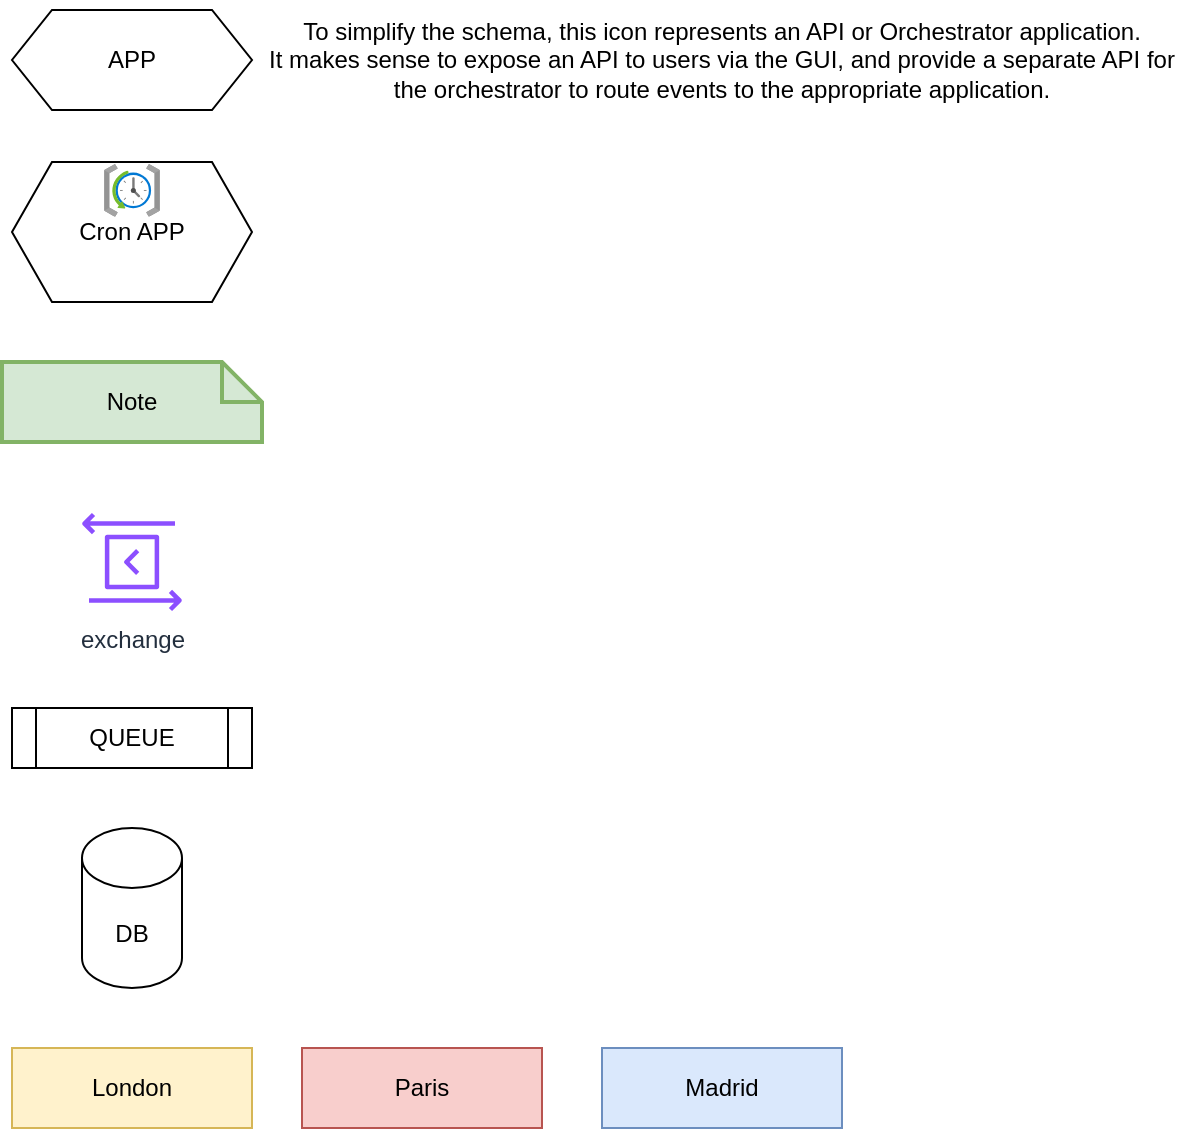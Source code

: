 <mxfile version="24.7.8" pages="3">
  <diagram id="HZK7eTZeIi1tSLPuRzWB" name="Legend">
    <mxGraphModel dx="1050" dy="717" grid="1" gridSize="10" guides="1" tooltips="1" connect="1" arrows="1" fold="1" page="1" pageScale="1" pageWidth="827" pageHeight="1169" math="0" shadow="0">
      <root>
        <mxCell id="0" />
        <mxCell id="1" parent="0" />
        <mxCell id="vLjGlnAZNIIEjUS9HnJL-1" value="QUEUE" style="shape=process;whiteSpace=wrap;html=1;backgroundOutline=1;" parent="1" vertex="1">
          <mxGeometry x="62" y="420" width="120" height="30" as="geometry" />
        </mxCell>
        <mxCell id="vLjGlnAZNIIEjUS9HnJL-2" value="APP" style="shape=hexagon;perimeter=hexagonPerimeter2;whiteSpace=wrap;html=1;fixedSize=1;" parent="1" vertex="1">
          <mxGeometry x="62" y="71" width="120" height="50" as="geometry" />
        </mxCell>
        <mxCell id="vLjGlnAZNIIEjUS9HnJL-3" value="Note" style="html=1;align=center;verticalAlign=middle;whiteSpace=wrap;rounded=0;fillColor=#d5e8d4;strokeColor=#82b366;shape=note;strokeWidth=2;fontSize=12;size=20;" parent="1" vertex="1">
          <mxGeometry x="57" y="247" width="130" height="40" as="geometry" />
        </mxCell>
        <mxCell id="vLjGlnAZNIIEjUS9HnJL-4" value="exchange" style="sketch=0;outlineConnect=0;fontColor=#232F3E;gradientColor=none;fillColor=#8C4FFF;strokeColor=none;dashed=0;verticalLabelPosition=bottom;verticalAlign=top;align=center;html=1;fontSize=12;fontStyle=0;aspect=fixed;pointerEvents=1;shape=mxgraph.aws4.data_exchange_for_apis;" parent="1" vertex="1">
          <mxGeometry x="97" y="322" width="50" height="50" as="geometry" />
        </mxCell>
        <mxCell id="vLjGlnAZNIIEjUS9HnJL-5" value="DB" style="shape=cylinder3;whiteSpace=wrap;html=1;boundedLbl=1;backgroundOutline=1;size=15;" parent="1" vertex="1">
          <mxGeometry x="97" y="480" width="50" height="80" as="geometry" />
        </mxCell>
        <mxCell id="dtctHN9p7vo2u257bl1S-2" value="To simplify the schema, this icon represents an API or Orchestrator application.&lt;div&gt;It makes sense to expose an API to users via the GUI, and provide a separate API for the orchestrator to route events to the appropriate application.&lt;br&gt;&lt;/div&gt;" style="text;html=1;align=center;verticalAlign=middle;whiteSpace=wrap;rounded=0;" parent="1" vertex="1">
          <mxGeometry x="187" y="66" width="460" height="60" as="geometry" />
        </mxCell>
        <mxCell id="qH0m_pYVNjt5OVeKKIps-2" value="Cron APP" style="shape=hexagon;perimeter=hexagonPerimeter2;whiteSpace=wrap;html=1;fixedSize=1;" parent="1" vertex="1">
          <mxGeometry x="62" y="147" width="120" height="70" as="geometry" />
        </mxCell>
        <mxCell id="qH0m_pYVNjt5OVeKKIps-1" value="" style="image;aspect=fixed;html=1;points=[];align=center;fontSize=12;image=img/lib/azure2/management_governance/Scheduler_Job_Collections.svg;" parent="1" vertex="1">
          <mxGeometry x="108" y="148" width="28" height="26.36" as="geometry" />
        </mxCell>
        <mxCell id="YVYgNgOt14M43Lym9nar-4" value="London" style="rounded=0;whiteSpace=wrap;html=1;fillColor=#fff2cc;strokeColor=#d6b656;" parent="1" vertex="1">
          <mxGeometry x="62" y="590" width="120" height="40" as="geometry" />
        </mxCell>
        <mxCell id="YVYgNgOt14M43Lym9nar-5" value="Paris" style="rounded=0;whiteSpace=wrap;html=1;fillColor=#f8cecc;strokeColor=#b85450;" parent="1" vertex="1">
          <mxGeometry x="207" y="590" width="120" height="40" as="geometry" />
        </mxCell>
        <mxCell id="YVYgNgOt14M43Lym9nar-6" value="Madrid" style="rounded=0;whiteSpace=wrap;html=1;fillColor=#dae8fc;strokeColor=#6c8ebf;" parent="1" vertex="1">
          <mxGeometry x="357" y="590" width="120" height="40" as="geometry" />
        </mxCell>
      </root>
    </mxGraphModel>
  </diagram>
  <diagram name="Deploy-prod" id="hUB-dE5mqRNxJa9ILZ53">
    <mxGraphModel dx="1050" dy="717" grid="1" gridSize="10" guides="1" tooltips="1" connect="1" arrows="1" fold="1" page="1" pageScale="1" pageWidth="827" pageHeight="1169" math="0" shadow="0">
      <root>
        <mxCell id="TZWcuv4psHmgyXnztSKY-0" />
        <mxCell id="TZWcuv4psHmgyXnztSKY-1" parent="TZWcuv4psHmgyXnztSKY-0" />
        <mxCell id="TZWcuv4psHmgyXnztSKY-2" value="Zone Paris" style="rounded=1;whiteSpace=wrap;html=1;horizontal=1;verticalAlign=top;fillColor=#f8cecc;strokeColor=#b85450;" parent="TZWcuv4psHmgyXnztSKY-1" vertex="1">
          <mxGeometry x="416" y="268" width="360" height="260" as="geometry" />
        </mxCell>
        <mxCell id="TZWcuv4psHmgyXnztSKY-11" value="" style="outlineConnect=0;dashed=0;verticalLabelPosition=bottom;verticalAlign=top;align=center;html=1;shape=mxgraph.aws3.queue;fillColor=#D9A741;gradientColor=none;rotation=-180;" parent="TZWcuv4psHmgyXnztSKY-1" vertex="1">
          <mxGeometry x="464.25" y="299" width="73.5" height="48" as="geometry" />
        </mxCell>
        <mxCell id="TZWcuv4psHmgyXnztSKY-3" value="&lt;b&gt;Zone de référence&lt;/b&gt;" style="text;html=1;align=center;verticalAlign=middle;whiteSpace=wrap;rounded=0;" parent="TZWcuv4psHmgyXnztSKY-1" vertex="1">
          <mxGeometry x="532.75" y="238" width="120" height="30" as="geometry" />
        </mxCell>
        <mxCell id="TZWcuv4psHmgyXnztSKY-4" style="rounded=0;orthogonalLoop=1;jettySize=auto;html=1;entryX=0.5;entryY=0;entryDx=0;entryDy=0;startArrow=classic;startFill=1;edgeStyle=orthogonalEdgeStyle;" parent="TZWcuv4psHmgyXnztSKY-1" source="TZWcuv4psHmgyXnztSKY-5" target="TZWcuv4psHmgyXnztSKY-6" edge="1">
          <mxGeometry relative="1" as="geometry" />
        </mxCell>
        <mxCell id="TZWcuv4psHmgyXnztSKY-5" value="BD Paris" style="shape=cylinder3;whiteSpace=wrap;html=1;boundedLbl=1;backgroundOutline=1;size=15;" parent="TZWcuv4psHmgyXnztSKY-1" vertex="1">
          <mxGeometry x="652.75" y="318" width="60" height="80" as="geometry" />
        </mxCell>
        <mxCell id="TZWcuv4psHmgyXnztSKY-6" value="APP" style="shape=hexagon;perimeter=hexagonPerimeter2;whiteSpace=wrap;html=1;fixedSize=1;" parent="TZWcuv4psHmgyXnztSKY-1" vertex="1">
          <mxGeometry x="632.75" y="444" width="60" height="40" as="geometry" />
        </mxCell>
        <mxCell id="TZWcuv4psHmgyXnztSKY-7" value="APP" style="shape=hexagon;perimeter=hexagonPerimeter2;whiteSpace=wrap;html=1;fixedSize=1;" parent="TZWcuv4psHmgyXnztSKY-1" vertex="1">
          <mxGeometry x="642.75" y="454" width="60" height="40" as="geometry" />
        </mxCell>
        <mxCell id="TZWcuv4psHmgyXnztSKY-8" value="APP" style="shape=hexagon;perimeter=hexagonPerimeter2;whiteSpace=wrap;html=1;fixedSize=1;" parent="TZWcuv4psHmgyXnztSKY-1" vertex="1">
          <mxGeometry x="652.75" y="464" width="60" height="40" as="geometry" />
        </mxCell>
        <mxCell id="TZWcuv4psHmgyXnztSKY-9" value="APP" style="shape=hexagon;perimeter=hexagonPerimeter2;whiteSpace=wrap;html=1;fixedSize=1;" parent="TZWcuv4psHmgyXnztSKY-1" vertex="1">
          <mxGeometry x="662.75" y="474" width="60" height="40" as="geometry" />
        </mxCell>
        <mxCell id="TZWcuv4psHmgyXnztSKY-10" style="edgeStyle=orthogonalEdgeStyle;rounded=0;orthogonalLoop=1;jettySize=auto;html=1;entryX=0;entryY=0.5;entryDx=0;entryDy=0;startArrow=classic;startFill=1;exitX=0.995;exitY=0.63;exitDx=0;exitDy=0;exitPerimeter=0;" parent="TZWcuv4psHmgyXnztSKY-1" source="hNAmr0Kf4RNFOHAOUfUZ-0" target="TZWcuv4psHmgyXnztSKY-6" edge="1">
          <mxGeometry relative="1" as="geometry" />
        </mxCell>
        <mxCell id="TZWcuv4psHmgyXnztSKY-12" value="RabbitMQ" style="text;html=1;align=center;verticalAlign=middle;whiteSpace=wrap;rounded=0;" parent="TZWcuv4psHmgyXnztSKY-1" vertex="1">
          <mxGeometry x="471" y="275" width="60" height="30" as="geometry" />
        </mxCell>
        <mxCell id="TZWcuv4psHmgyXnztSKY-13" value="Zone London" style="rounded=1;whiteSpace=wrap;html=1;horizontal=1;verticalAlign=top;fillColor=#fff2cc;strokeColor=#d6b656;" parent="TZWcuv4psHmgyXnztSKY-1" vertex="1">
          <mxGeometry x="50" y="178" width="193.5" height="150" as="geometry" />
        </mxCell>
        <mxCell id="TZWcuv4psHmgyXnztSKY-14" style="edgeStyle=orthogonalEdgeStyle;rounded=0;orthogonalLoop=1;jettySize=auto;html=1;entryX=0;entryY=0.5;entryDx=0;entryDy=0;startArrow=classic;startFill=1;" parent="TZWcuv4psHmgyXnztSKY-1" source="TZWcuv4psHmgyXnztSKY-15" target="TZWcuv4psHmgyXnztSKY-17" edge="1">
          <mxGeometry relative="1" as="geometry" />
        </mxCell>
        <mxCell id="TZWcuv4psHmgyXnztSKY-15" value="BD London" style="shape=cylinder3;whiteSpace=wrap;html=1;boundedLbl=1;backgroundOutline=1;size=15;" parent="TZWcuv4psHmgyXnztSKY-1" vertex="1">
          <mxGeometry x="60" y="213" width="60" height="80" as="geometry" />
        </mxCell>
        <mxCell id="TZWcuv4psHmgyXnztSKY-16" value="APP" style="shape=hexagon;perimeter=hexagonPerimeter2;whiteSpace=wrap;html=1;fixedSize=1;" parent="TZWcuv4psHmgyXnztSKY-1" vertex="1">
          <mxGeometry x="143.5" y="223" width="60" height="40" as="geometry" />
        </mxCell>
        <mxCell id="TZWcuv4psHmgyXnztSKY-17" value="APP" style="shape=hexagon;perimeter=hexagonPerimeter2;whiteSpace=wrap;html=1;fixedSize=1;" parent="TZWcuv4psHmgyXnztSKY-1" vertex="1">
          <mxGeometry x="153.5" y="233" width="60" height="40" as="geometry" />
        </mxCell>
        <mxCell id="B4O5yaudDBI4Pps6W-sZ-0" style="edgeStyle=orthogonalEdgeStyle;rounded=0;orthogonalLoop=1;jettySize=auto;html=1;entryX=0.2;entryY=0.521;entryDx=0;entryDy=0;entryPerimeter=0;startArrow=classic;startFill=1;" parent="TZWcuv4psHmgyXnztSKY-1" source="TZWcuv4psHmgyXnztSKY-19" target="hNAmr0Kf4RNFOHAOUfUZ-0" edge="1">
          <mxGeometry relative="1" as="geometry">
            <Array as="points">
              <mxPoint x="350" y="263" />
              <mxPoint x="350" y="409" />
            </Array>
          </mxGeometry>
        </mxCell>
        <mxCell id="TZWcuv4psHmgyXnztSKY-19" value="APP" style="shape=hexagon;perimeter=hexagonPerimeter2;whiteSpace=wrap;html=1;fixedSize=1;" parent="TZWcuv4psHmgyXnztSKY-1" vertex="1">
          <mxGeometry x="163.5" y="243" width="60" height="40" as="geometry" />
        </mxCell>
        <mxCell id="TZWcuv4psHmgyXnztSKY-20" value="Zone Madrid" style="rounded=1;whiteSpace=wrap;html=1;horizontal=1;verticalAlign=top;fillColor=#dae8fc;strokeColor=#6c8ebf;" parent="TZWcuv4psHmgyXnztSKY-1" vertex="1">
          <mxGeometry x="50" y="536" width="193.5" height="150" as="geometry" />
        </mxCell>
        <mxCell id="TZWcuv4psHmgyXnztSKY-21" style="edgeStyle=orthogonalEdgeStyle;rounded=0;orthogonalLoop=1;jettySize=auto;html=1;entryX=0;entryY=0.5;entryDx=0;entryDy=0;startArrow=classic;startFill=1;" parent="TZWcuv4psHmgyXnztSKY-1" source="TZWcuv4psHmgyXnztSKY-22" target="TZWcuv4psHmgyXnztSKY-23" edge="1">
          <mxGeometry relative="1" as="geometry" />
        </mxCell>
        <mxCell id="TZWcuv4psHmgyXnztSKY-22" value="BD Madrid" style="shape=cylinder3;whiteSpace=wrap;html=1;boundedLbl=1;backgroundOutline=1;size=15;" parent="TZWcuv4psHmgyXnztSKY-1" vertex="1">
          <mxGeometry x="60" y="570" width="60" height="80" as="geometry" />
        </mxCell>
        <mxCell id="TZWcuv4psHmgyXnztSKY-23" value="APP" style="shape=hexagon;perimeter=hexagonPerimeter2;whiteSpace=wrap;html=1;fixedSize=1;" parent="TZWcuv4psHmgyXnztSKY-1" vertex="1">
          <mxGeometry x="163.5" y="590" width="60" height="40" as="geometry" />
        </mxCell>
        <mxCell id="TZWcuv4psHmgyXnztSKY-24" value="APP" style="shape=hexagon;perimeter=hexagonPerimeter2;whiteSpace=wrap;html=1;fixedSize=1;" parent="TZWcuv4psHmgyXnztSKY-1" vertex="1">
          <mxGeometry x="173.5" y="600" width="60" height="40" as="geometry" />
        </mxCell>
        <mxCell id="hNAmr0Kf4RNFOHAOUfUZ-0" value="HAProxy" style="aspect=fixed;sketch=0;html=1;dashed=0;whitespace=wrap;verticalLabelPosition=bottom;verticalAlign=top;fillColor=#2875E2;strokeColor=#ffffff;points=[[0.005,0.63,0],[0.1,0.2,0],[0.9,0.2,0],[0.5,0,0],[0.995,0.63,0],[0.72,0.99,0],[0.5,1,0],[0.28,0.99,0]];shape=mxgraph.kubernetes.icon2;prIcon=k_proxy" parent="TZWcuv4psHmgyXnztSKY-1" vertex="1">
          <mxGeometry x="471" y="385" width="50" height="48" as="geometry" />
        </mxCell>
        <mxCell id="B4O5yaudDBI4Pps6W-sZ-1" style="edgeStyle=orthogonalEdgeStyle;rounded=0;orthogonalLoop=1;jettySize=auto;html=1;startArrow=classic;startFill=1;" parent="TZWcuv4psHmgyXnztSKY-1" source="TZWcuv4psHmgyXnztSKY-24" edge="1">
          <mxGeometry relative="1" as="geometry">
            <mxPoint x="470" y="410" as="targetPoint" />
            <Array as="points">
              <mxPoint x="350" y="620" />
              <mxPoint x="350" y="409" />
            </Array>
          </mxGeometry>
        </mxCell>
        <mxCell id="am-SvKnvtPRbDRnoBk78-2" value="" style="outlineConnect=0;dashed=0;verticalLabelPosition=bottom;verticalAlign=top;align=center;html=1;shape=mxgraph.aws3.queue;fillColor=#D9A741;gradientColor=none;rotation=-180;" parent="TZWcuv4psHmgyXnztSKY-1" vertex="1">
          <mxGeometry x="452.5" y="305" width="73.5" height="48" as="geometry" />
        </mxCell>
        <mxCell id="hNAmr0Kf4RNFOHAOUfUZ-3" style="rounded=0;orthogonalLoop=1;jettySize=auto;html=1;entryX=0.5;entryY=0;entryDx=0;entryDy=0;entryPerimeter=0;startArrow=classic;startFill=1;exitX=0.36;exitY=0.021;exitDx=0;exitDy=0;exitPerimeter=0;" parent="TZWcuv4psHmgyXnztSKY-1" source="hNAmr0Kf4RNFOHAOUfUZ-0" target="am-SvKnvtPRbDRnoBk78-2" edge="1">
          <mxGeometry relative="1" as="geometry" />
        </mxCell>
      </root>
    </mxGraphModel>
  </diagram>
  <diagram name="Simple-Archi" id="cVLDJWsS9BpiMJ-dK9IB">
    <mxGraphModel dx="1877" dy="717" grid="1" gridSize="10" guides="1" tooltips="1" connect="1" arrows="1" fold="1" page="1" pageScale="1" pageWidth="827" pageHeight="1169" math="0" shadow="0">
      <root>
        <mxCell id="l1kWAcNN0s6xreSlzchk-0" />
        <mxCell id="l1kWAcNN0s6xreSlzchk-1" parent="l1kWAcNN0s6xreSlzchk-0" />
        <mxCell id="WmQS0Yvawm5cQqqx5JsL-2" value="" style="rounded=1;whiteSpace=wrap;html=1;fillColor=#f5f5f5;strokeColor=#666666;dashed=1;dashPattern=1 2;fontColor=#333333;" parent="l1kWAcNN0s6xreSlzchk-1" vertex="1">
          <mxGeometry x="-150" y="600" width="710" height="250" as="geometry" />
        </mxCell>
        <mxCell id="l1kWAcNN0s6xreSlzchk-2" style="edgeStyle=orthogonalEdgeStyle;rounded=0;orthogonalLoop=1;jettySize=auto;html=1;exitX=0.5;exitY=1;exitDx=0;exitDy=0;" parent="l1kWAcNN0s6xreSlzchk-1" source="l1kWAcNN0s6xreSlzchk-37" target="l1kWAcNN0s6xreSlzchk-13" edge="1">
          <mxGeometry relative="1" as="geometry" />
        </mxCell>
        <mxCell id="l1kWAcNN0s6xreSlzchk-3" style="edgeStyle=orthogonalEdgeStyle;rounded=0;orthogonalLoop=1;jettySize=auto;html=1;entryX=0;entryY=0.5;entryDx=0;entryDy=0;endArrow=none;endFill=0;startArrow=classic;startFill=1;exitX=0.5;exitY=1;exitDx=0;exitDy=0;" parent="l1kWAcNN0s6xreSlzchk-1" source="WmQS0Yvawm5cQqqx5JsL-8" target="l1kWAcNN0s6xreSlzchk-17" edge="1">
          <mxGeometry relative="1" as="geometry">
            <Array as="points">
              <mxPoint x="-80" y="540" />
              <mxPoint x="-110" y="540" />
              <mxPoint x="-110" y="820" />
            </Array>
            <mxPoint x="-130" y="480" as="sourcePoint" />
          </mxGeometry>
        </mxCell>
        <mxCell id="l1kWAcNN0s6xreSlzchk-4" value="5. consumes" style="edgeLabel;html=1;align=center;verticalAlign=middle;resizable=0;points=[];" parent="l1kWAcNN0s6xreSlzchk-3" vertex="1" connectable="0">
          <mxGeometry x="0.039" y="-3" relative="1" as="geometry">
            <mxPoint x="43" y="-133" as="offset" />
          </mxGeometry>
        </mxCell>
        <mxCell id="l1kWAcNN0s6xreSlzchk-5" value="London API" style="shape=hexagon;perimeter=hexagonPerimeter2;whiteSpace=wrap;html=1;fixedSize=1;fillColor=#fff2cc;strokeColor=#d6b656;" parent="l1kWAcNN0s6xreSlzchk-1" vertex="1">
          <mxGeometry x="-260" y="275" width="120" height="60" as="geometry" />
        </mxCell>
        <mxCell id="l1kWAcNN0s6xreSlzchk-6" style="edgeStyle=orthogonalEdgeStyle;rounded=0;orthogonalLoop=1;jettySize=auto;html=1;entryX=0.5;entryY=0;entryDx=0;entryDy=0;" parent="l1kWAcNN0s6xreSlzchk-1" source="l1kWAcNN0s6xreSlzchk-13" target="l1kWAcNN0s6xreSlzchk-17" edge="1">
          <mxGeometry relative="1" as="geometry" />
        </mxCell>
        <mxCell id="l1kWAcNN0s6xreSlzchk-7" value="bound" style="edgeLabel;html=1;align=center;verticalAlign=middle;resizable=0;points=[];" parent="l1kWAcNN0s6xreSlzchk-6" vertex="1" connectable="0">
          <mxGeometry x="-0.148" relative="1" as="geometry">
            <mxPoint x="12" as="offset" />
          </mxGeometry>
        </mxCell>
        <mxCell id="l1kWAcNN0s6xreSlzchk-8" style="edgeStyle=orthogonalEdgeStyle;rounded=0;orthogonalLoop=1;jettySize=auto;html=1;entryX=0.5;entryY=0;entryDx=0;entryDy=0;" parent="l1kWAcNN0s6xreSlzchk-1" source="l1kWAcNN0s6xreSlzchk-13" target="l1kWAcNN0s6xreSlzchk-20" edge="1">
          <mxGeometry relative="1" as="geometry" />
        </mxCell>
        <mxCell id="l1kWAcNN0s6xreSlzchk-9" style="edgeStyle=orthogonalEdgeStyle;rounded=0;orthogonalLoop=1;jettySize=auto;html=1;entryX=0.5;entryY=0;entryDx=0;entryDy=0;" parent="l1kWAcNN0s6xreSlzchk-1" source="l1kWAcNN0s6xreSlzchk-13" target="l1kWAcNN0s6xreSlzchk-23" edge="1">
          <mxGeometry relative="1" as="geometry" />
        </mxCell>
        <mxCell id="l1kWAcNN0s6xreSlzchk-10" value="bound" style="edgeLabel;html=1;align=center;verticalAlign=middle;resizable=0;points=[];" parent="l1kWAcNN0s6xreSlzchk-9" vertex="1" connectable="0">
          <mxGeometry x="0.006" relative="1" as="geometry">
            <mxPoint y="-1" as="offset" />
          </mxGeometry>
        </mxCell>
        <mxCell id="l1kWAcNN0s6xreSlzchk-11" style="edgeStyle=orthogonalEdgeStyle;rounded=0;orthogonalLoop=1;jettySize=auto;html=1;entryX=0.5;entryY=0;entryDx=0;entryDy=0;" parent="l1kWAcNN0s6xreSlzchk-1" source="l1kWAcNN0s6xreSlzchk-13" target="l1kWAcNN0s6xreSlzchk-24" edge="1">
          <mxGeometry relative="1" as="geometry" />
        </mxCell>
        <mxCell id="l1kWAcNN0s6xreSlzchk-12" value="bound" style="edgeLabel;html=1;align=center;verticalAlign=middle;resizable=0;points=[];" parent="l1kWAcNN0s6xreSlzchk-11" vertex="1" connectable="0">
          <mxGeometry x="-0.661" y="-2" relative="1" as="geometry">
            <mxPoint x="-23" y="-2" as="offset" />
          </mxGeometry>
        </mxCell>
        <mxCell id="l1kWAcNN0s6xreSlzchk-13" value="fanout exchange" style="sketch=0;outlineConnect=0;fontColor=#232F3E;gradientColor=none;fillColor=#8C4FFF;strokeColor=none;dashed=0;verticalLabelPosition=bottom;verticalAlign=top;align=center;html=1;fontSize=12;fontStyle=0;aspect=fixed;pointerEvents=1;shape=mxgraph.aws4.data_exchange_for_apis;" parent="l1kWAcNN0s6xreSlzchk-1" vertex="1">
          <mxGeometry x="140" y="620" width="80" height="80" as="geometry" />
        </mxCell>
        <mxCell id="l1kWAcNN0s6xreSlzchk-14" value="4. produces" style="text;html=1;align=center;verticalAlign=middle;whiteSpace=wrap;rounded=0;" parent="l1kWAcNN0s6xreSlzchk-1" vertex="1">
          <mxGeometry x="180" y="500" width="80" height="30" as="geometry" />
        </mxCell>
        <mxCell id="l1kWAcNN0s6xreSlzchk-15" value="&lt;div style=&quot;font-size: 12px;&quot;&gt;&lt;font style=&quot;font-size: 12px;&quot; face=&quot;DejaVu Sans Mono, Courier New, monospace&quot;&gt;&lt;span style=&quot;font-size: 12px;&quot;&gt;&lt;b style=&quot;font-size: 12px;&quot;&gt;{&lt;/b&gt;&lt;/span&gt;&lt;/font&gt;&lt;/div&gt;&lt;div style=&quot;font-size: 12px;&quot;&gt;&lt;font style=&quot;font-size: 12px;&quot; face=&quot;DejaVu Sans Mono, Courier New, monospace&quot;&gt;&lt;span style=&quot;font-size: 12px;&quot;&gt;&lt;b style=&quot;font-size: 12px;&quot;&gt;&amp;nbsp; &quot;id&quot;:&quot;LONDON_12587&quot;,&lt;/b&gt;&lt;/span&gt;&lt;/font&gt;&lt;/div&gt;&lt;div style=&quot;font-size: 12px;&quot;&gt;&lt;font style=&quot;font-size: 12px;&quot; face=&quot;DejaVu Sans Mono, Courier New, monospace&quot;&gt;&lt;span style=&quot;font-size: 12px;&quot;&gt;&lt;b style=&quot;font-size: 12px;&quot;&gt;&amp;nbsp; &quot;origin&quot;:&quot;SITE_LONDON&quot;,&lt;/b&gt;&lt;/span&gt;&lt;/font&gt;&lt;/div&gt;&lt;div style=&quot;font-size: 12px;&quot;&gt;&lt;font style=&quot;font-size: 12px;&quot; face=&quot;DejaVu Sans Mono, Courier New, monospace&quot;&gt;&lt;span style=&quot;font-size: 12px;&quot;&gt;&lt;b style=&quot;font-size: 12px;&quot;&gt;&amp;nbsp; &quot;type&quot;:&quot;User_Added&quot;,&lt;/b&gt;&lt;/span&gt;&lt;/font&gt;&lt;/div&gt;&lt;div style=&quot;font-size: 12px;&quot;&gt;&lt;font style=&quot;font-size: 12px;&quot; face=&quot;DejaVu Sans Mono, Courier New, monospace&quot;&gt;&lt;span style=&quot;font-size: 12px;&quot;&gt;&lt;b style=&quot;font-size: 12px;&quot;&gt;&amp;nbsp; &quot;time&quot;:&quot;24/01/2025 12:55:56&quot;,&lt;/b&gt;&lt;/span&gt;&lt;/font&gt;&lt;/div&gt;&lt;div style=&quot;font-size: 12px;&quot;&gt;&lt;font style=&quot;font-size: 12px;&quot; face=&quot;DejaVu Sans Mono, Courier New, monospace&quot;&gt;&lt;span style=&quot;font-size: 12px;&quot;&gt;&lt;b style=&quot;font-size: 12px;&quot;&gt;&amp;nbsp; &quot;data&quot;:{&lt;/b&gt;&lt;/span&gt;&lt;/font&gt;&lt;/div&gt;&lt;div style=&quot;font-size: 12px;&quot;&gt;&lt;font style=&quot;font-size: 12px;&quot; face=&quot;DejaVu Sans Mono, Courier New, monospace&quot;&gt;&lt;span style=&quot;font-size: 12px;&quot;&gt;&lt;b style=&quot;font-size: 12px;&quot;&gt;&amp;nbsp; &amp;nbsp; &lt;font color=&quot;#0066cc&quot;&gt;&quot;fname&quot;:&quot;Elie&quot;,&lt;/font&gt;&lt;/b&gt;&lt;/span&gt;&lt;/font&gt;&lt;/div&gt;&lt;div style=&quot;font-size: 12px;&quot;&gt;&lt;font color=&quot;#0066cc&quot; style=&quot;font-size: 12px;&quot; face=&quot;DejaVu Sans Mono, Courier New, monospace&quot;&gt;&lt;span style=&quot;font-size: 12px;&quot;&gt;&lt;b style=&quot;font-size: 12px;&quot;&gt;&amp;nbsp; &amp;nbsp; &quot;lname&quot;:&quot;NEHME&quot;&lt;/b&gt;&lt;/span&gt;&lt;/font&gt;&lt;/div&gt;&lt;div style=&quot;font-size: 12px;&quot;&gt;&lt;font style=&quot;font-size: 12px;&quot; face=&quot;DejaVu Sans Mono, Courier New, monospace&quot;&gt;&lt;span style=&quot;font-size: 12px;&quot;&gt;&lt;b style=&quot;font-size: 12px;&quot;&gt;&amp;nbsp; }&lt;/b&gt;&lt;/span&gt;&lt;/font&gt;&lt;/div&gt;&lt;div style=&quot;font-size: 12px;&quot;&gt;&lt;font style=&quot;font-size: 12px;&quot; face=&quot;DejaVu Sans Mono, Courier New, monospace&quot;&gt;&lt;span style=&quot;font-size: 12px;&quot;&gt;&lt;b style=&quot;font-size: 12px;&quot;&gt;}&lt;/b&gt;&lt;/span&gt;&lt;/font&gt;&lt;/div&gt;" style="html=1;align=left;verticalAlign=middle;whiteSpace=wrap;rounded=0;fillColor=#d5e8d4;strokeColor=#82b366;textShadow=0;labelBackgroundColor=none;shape=note;strokeWidth=2;fontSize=12;size=20;" parent="l1kWAcNN0s6xreSlzchk-1" vertex="1">
          <mxGeometry x="120" y="130" width="240" height="165" as="geometry" />
        </mxCell>
        <mxCell id="l1kWAcNN0s6xreSlzchk-17" value="SITE_LONDON" style="shape=process;whiteSpace=wrap;html=1;backgroundOutline=1;fillColor=#fff2cc;strokeColor=#d6b656;" parent="l1kWAcNN0s6xreSlzchk-1" vertex="1">
          <mxGeometry x="-90" y="800" width="120" height="40" as="geometry" />
        </mxCell>
        <mxCell id="l1kWAcNN0s6xreSlzchk-18" style="edgeStyle=orthogonalEdgeStyle;rounded=0;orthogonalLoop=1;jettySize=auto;html=1;entryX=0.5;entryY=0;entryDx=0;entryDy=0;" parent="l1kWAcNN0s6xreSlzchk-1" source="l1kWAcNN0s6xreSlzchk-20" target="l1kWAcNN0s6xreSlzchk-33" edge="1">
          <mxGeometry relative="1" as="geometry" />
        </mxCell>
        <mxCell id="l1kWAcNN0s6xreSlzchk-19" value="5. consumes" style="edgeLabel;html=1;align=center;verticalAlign=middle;resizable=0;points=[];" parent="l1kWAcNN0s6xreSlzchk-18" vertex="1" connectable="0">
          <mxGeometry x="-0.07" y="1" relative="1" as="geometry">
            <mxPoint x="9" y="7" as="offset" />
          </mxGeometry>
        </mxCell>
        <mxCell id="l1kWAcNN0s6xreSlzchk-20" value="SITE_PARIS" style="shape=process;whiteSpace=wrap;html=1;backgroundOutline=1;fillColor=#f8cecc;strokeColor=#b85450;" parent="l1kWAcNN0s6xreSlzchk-1" vertex="1">
          <mxGeometry x="230" y="800" width="120" height="40" as="geometry" />
        </mxCell>
        <mxCell id="l1kWAcNN0s6xreSlzchk-21" style="edgeStyle=orthogonalEdgeStyle;rounded=0;orthogonalLoop=1;jettySize=auto;html=1;entryX=0.5;entryY=0;entryDx=0;entryDy=0;" parent="l1kWAcNN0s6xreSlzchk-1" source="l1kWAcNN0s6xreSlzchk-23" target="l1kWAcNN0s6xreSlzchk-30" edge="1">
          <mxGeometry relative="1" as="geometry" />
        </mxCell>
        <mxCell id="l1kWAcNN0s6xreSlzchk-22" value="5. consumes" style="edgeLabel;html=1;align=center;verticalAlign=middle;resizable=0;points=[];" parent="l1kWAcNN0s6xreSlzchk-21" vertex="1" connectable="0">
          <mxGeometry x="-0.046" y="1" relative="1" as="geometry">
            <mxPoint y="7" as="offset" />
          </mxGeometry>
        </mxCell>
        <mxCell id="l1kWAcNN0s6xreSlzchk-23" value="SITE_MADRID" style="shape=process;whiteSpace=wrap;html=1;backgroundOutline=1;fillColor=#dae8fc;strokeColor=#6c8ebf;" parent="l1kWAcNN0s6xreSlzchk-1" vertex="1">
          <mxGeometry x="70" y="800" width="120" height="40" as="geometry" />
        </mxCell>
        <mxCell id="l1kWAcNN0s6xreSlzchk-24" value="SITE_PARIS_HISTO" style="shape=process;whiteSpace=wrap;html=1;backgroundOutline=1;fillColor=#f8cecc;strokeColor=#b85450;" parent="l1kWAcNN0s6xreSlzchk-1" vertex="1">
          <mxGeometry x="380" y="800" width="150" height="40" as="geometry" />
        </mxCell>
        <mxCell id="l1kWAcNN0s6xreSlzchk-25" value="Paris DB" style="shape=cylinder3;whiteSpace=wrap;html=1;boundedLbl=1;backgroundOutline=1;size=15;fillColor=#f8cecc;strokeColor=#b85450;" parent="l1kWAcNN0s6xreSlzchk-1" vertex="1">
          <mxGeometry x="230" y="1060" width="60" height="80" as="geometry" />
        </mxCell>
        <mxCell id="l1kWAcNN0s6xreSlzchk-26" value="Events with origin equal to &lt;code style=&quot;font-size: 12px;&quot; data-end=&quot;126&quot; data-start=&quot;113&quot;&gt;SITE_LONDON&lt;/code&gt; will be deleted from the &lt;code style=&quot;font-size: 12px;&quot; data-end=&quot;165&quot; data-start=&quot;152&quot;&gt;table_event&lt;/code&gt;. This serves as a confirmation that the event was successfully propagated" style="html=1;align=center;verticalAlign=middle;whiteSpace=wrap;rounded=0;fillColor=#d5e8d4;strokeColor=#82b366;shape=note;strokeWidth=2;fontSize=12;size=20;" parent="l1kWAcNN0s6xreSlzchk-1" vertex="1">
          <mxGeometry x="-410" y="580" width="200" height="100" as="geometry" />
        </mxCell>
        <mxCell id="l1kWAcNN0s6xreSlzchk-27" value="" style="endArrow=none;dashed=1;html=1;dashPattern=1 3;strokeWidth=2;rounded=0;entryX=1;entryY=0.5;entryDx=0;entryDy=0;" parent="l1kWAcNN0s6xreSlzchk-1" target="l1kWAcNN0s6xreSlzchk-26" edge="1">
          <mxGeometry width="50" height="50" relative="1" as="geometry">
            <mxPoint x="-110" y="630" as="sourcePoint" />
            <mxPoint x="180" y="600" as="targetPoint" />
          </mxGeometry>
        </mxCell>
        <mxCell id="l1kWAcNN0s6xreSlzchk-28" style="edgeStyle=orthogonalEdgeStyle;rounded=0;orthogonalLoop=1;jettySize=auto;html=1;" parent="l1kWAcNN0s6xreSlzchk-1" source="l1kWAcNN0s6xreSlzchk-30" target="l1kWAcNN0s6xreSlzchk-50" edge="1">
          <mxGeometry relative="1" as="geometry" />
        </mxCell>
        <mxCell id="l1kWAcNN0s6xreSlzchk-29" value="6. updates data" style="edgeLabel;html=1;align=center;verticalAlign=middle;resizable=0;points=[];" parent="l1kWAcNN0s6xreSlzchk-28" vertex="1" connectable="0">
          <mxGeometry x="-0.387" y="-2" relative="1" as="geometry">
            <mxPoint as="offset" />
          </mxGeometry>
        </mxCell>
        <mxCell id="l1kWAcNN0s6xreSlzchk-30" value="Madrid Consumer APP" style="shape=hexagon;perimeter=hexagonPerimeter2;whiteSpace=wrap;html=1;fixedSize=1;fillColor=#dae8fc;strokeColor=#6c8ebf;" parent="l1kWAcNN0s6xreSlzchk-1" vertex="1">
          <mxGeometry x="10" y="920" width="120" height="80" as="geometry" />
        </mxCell>
        <mxCell id="l1kWAcNN0s6xreSlzchk-31" style="edgeStyle=orthogonalEdgeStyle;rounded=0;orthogonalLoop=1;jettySize=auto;html=1;" parent="l1kWAcNN0s6xreSlzchk-1" source="l1kWAcNN0s6xreSlzchk-33" target="l1kWAcNN0s6xreSlzchk-25" edge="1">
          <mxGeometry relative="1" as="geometry" />
        </mxCell>
        <mxCell id="l1kWAcNN0s6xreSlzchk-32" value="6. updates data" style="edgeLabel;html=1;align=center;verticalAlign=middle;resizable=0;points=[];" parent="l1kWAcNN0s6xreSlzchk-31" vertex="1" connectable="0">
          <mxGeometry x="-0.331" y="1" relative="1" as="geometry">
            <mxPoint as="offset" />
          </mxGeometry>
        </mxCell>
        <mxCell id="l1kWAcNN0s6xreSlzchk-33" value="Paris Consumer&lt;div&gt;APP&lt;/div&gt;" style="shape=hexagon;perimeter=hexagonPerimeter2;whiteSpace=wrap;html=1;fixedSize=1;fillColor=#f8cecc;strokeColor=#b85450;" parent="l1kWAcNN0s6xreSlzchk-1" vertex="1">
          <mxGeometry x="190" y="920" width="120" height="80" as="geometry" />
        </mxCell>
        <mxCell id="l1kWAcNN0s6xreSlzchk-34" value="London DB" style="shape=cylinder3;whiteSpace=wrap;html=1;boundedLbl=1;backgroundOutline=1;size=15;fillColor=#fff2cc;strokeColor=#d6b656;verticalAlign=top;" parent="l1kWAcNN0s6xreSlzchk-1" vertex="1">
          <mxGeometry x="-30" y="230" width="90" height="110" as="geometry" />
        </mxCell>
        <mxCell id="l1kWAcNN0s6xreSlzchk-35" style="rounded=0;orthogonalLoop=1;jettySize=auto;html=1;entryX=0;entryY=0;entryDx=0;entryDy=75;entryPerimeter=0;" parent="l1kWAcNN0s6xreSlzchk-1" source="l1kWAcNN0s6xreSlzchk-5" target="l1kWAcNN0s6xreSlzchk-34" edge="1">
          <mxGeometry relative="1" as="geometry">
            <mxPoint x="-40" y="300" as="targetPoint" />
          </mxGeometry>
        </mxCell>
        <mxCell id="l1kWAcNN0s6xreSlzchk-36" value="2. saves data" style="edgeLabel;html=1;align=center;verticalAlign=middle;resizable=0;points=[];" parent="l1kWAcNN0s6xreSlzchk-35" vertex="1" connectable="0">
          <mxGeometry x="0.036" y="1" relative="1" as="geometry">
            <mxPoint y="1" as="offset" />
          </mxGeometry>
        </mxCell>
        <mxCell id="l1kWAcNN0s6xreSlzchk-37" value="London Producer" style="shape=hexagon;perimeter=hexagonPerimeter2;whiteSpace=wrap;html=1;fixedSize=1;fillColor=#fff2cc;strokeColor=#d6b656;" parent="l1kWAcNN0s6xreSlzchk-1" vertex="1">
          <mxGeometry x="120" y="370" width="120" height="80" as="geometry" />
        </mxCell>
        <mxCell id="l1kWAcNN0s6xreSlzchk-38" style="edgeStyle=orthogonalEdgeStyle;rounded=0;orthogonalLoop=1;jettySize=auto;html=1;entryX=1;entryY=0.5;entryDx=0;entryDy=0;" parent="l1kWAcNN0s6xreSlzchk-1" source="l1kWAcNN0s6xreSlzchk-37" target="WmQS0Yvawm5cQqqx5JsL-0" edge="1">
          <mxGeometry relative="1" as="geometry">
            <Array as="points">
              <mxPoint x="100" y="410" />
              <mxPoint x="100" y="300" />
              <mxPoint x="50" y="300" />
            </Array>
          </mxGeometry>
        </mxCell>
        <mxCell id="l1kWAcNN0s6xreSlzchk-39" value="3. reads table_event periodically" style="edgeLabel;html=1;align=center;verticalAlign=middle;resizable=0;points=[];" parent="l1kWAcNN0s6xreSlzchk-38" vertex="1" connectable="0">
          <mxGeometry x="0.16" y="-3" relative="1" as="geometry">
            <mxPoint x="37" y="27" as="offset" />
          </mxGeometry>
        </mxCell>
        <mxCell id="l1kWAcNN0s6xreSlzchk-42" value="Admin" style="shape=umlActor;verticalLabelPosition=bottom;verticalAlign=top;html=1;outlineConnect=0;" parent="l1kWAcNN0s6xreSlzchk-1" vertex="1">
          <mxGeometry x="-410" y="275" width="30" height="60" as="geometry" />
        </mxCell>
        <mxCell id="l1kWAcNN0s6xreSlzchk-43" style="edgeStyle=orthogonalEdgeStyle;rounded=0;orthogonalLoop=1;jettySize=auto;html=1;entryX=0;entryY=0.5;entryDx=0;entryDy=0;" parent="l1kWAcNN0s6xreSlzchk-1" source="l1kWAcNN0s6xreSlzchk-42" target="l1kWAcNN0s6xreSlzchk-5" edge="1">
          <mxGeometry relative="1" as="geometry" />
        </mxCell>
        <mxCell id="l1kWAcNN0s6xreSlzchk-44" value="1. API: Add User" style="edgeLabel;html=1;align=center;verticalAlign=middle;resizable=0;points=[];" parent="l1kWAcNN0s6xreSlzchk-43" vertex="1" connectable="0">
          <mxGeometry x="-0.047" y="1" relative="1" as="geometry">
            <mxPoint as="offset" />
          </mxGeometry>
        </mxCell>
        <mxCell id="l1kWAcNN0s6xreSlzchk-45" value="Events APP" style="shape=hexagon;perimeter=hexagonPerimeter2;whiteSpace=wrap;html=1;fixedSize=1;fillColor=#f8cecc;strokeColor=#b85450;" parent="l1kWAcNN0s6xreSlzchk-1" vertex="1">
          <mxGeometry x="340" y="920" width="120" height="80" as="geometry" />
        </mxCell>
        <mxCell id="l1kWAcNN0s6xreSlzchk-46" style="edgeStyle=orthogonalEdgeStyle;rounded=0;orthogonalLoop=1;jettySize=auto;html=1;entryX=0.417;entryY=-0.129;entryDx=0;entryDy=0;entryPerimeter=0;" parent="l1kWAcNN0s6xreSlzchk-1" source="l1kWAcNN0s6xreSlzchk-24" target="l1kWAcNN0s6xreSlzchk-58" edge="1">
          <mxGeometry relative="1" as="geometry" />
        </mxCell>
        <mxCell id="l1kWAcNN0s6xreSlzchk-47" value="5. consumes" style="edgeLabel;html=1;align=center;verticalAlign=middle;resizable=0;points=[];" parent="l1kWAcNN0s6xreSlzchk-46" vertex="1" connectable="0">
          <mxGeometry x="-0.159" y="-1" relative="1" as="geometry">
            <mxPoint y="10" as="offset" />
          </mxGeometry>
        </mxCell>
        <mxCell id="l1kWAcNN0s6xreSlzchk-48" style="edgeStyle=orthogonalEdgeStyle;rounded=0;orthogonalLoop=1;jettySize=auto;html=1;entryX=1;entryY=0.5;entryDx=0;entryDy=0;entryPerimeter=0;exitX=0.5;exitY=1;exitDx=0;exitDy=0;" parent="l1kWAcNN0s6xreSlzchk-1" source="l1kWAcNN0s6xreSlzchk-45" target="l1kWAcNN0s6xreSlzchk-25" edge="1">
          <mxGeometry relative="1" as="geometry" />
        </mxCell>
        <mxCell id="l1kWAcNN0s6xreSlzchk-49" value="6. stores and remove old events (time &amp;lt; now - 90)" style="edgeLabel;html=1;align=center;verticalAlign=middle;resizable=0;points=[];" parent="l1kWAcNN0s6xreSlzchk-48" vertex="1" connectable="0">
          <mxGeometry x="-0.463" y="1" relative="1" as="geometry">
            <mxPoint x="29" y="-6" as="offset" />
          </mxGeometry>
        </mxCell>
        <mxCell id="l1kWAcNN0s6xreSlzchk-50" value="Madrid DB" style="shape=cylinder3;whiteSpace=wrap;html=1;boundedLbl=1;backgroundOutline=1;size=15;fillColor=#dae8fc;strokeColor=#6c8ebf;" parent="l1kWAcNN0s6xreSlzchk-1" vertex="1">
          <mxGeometry x="30" y="1050" width="60" height="80" as="geometry" />
        </mxCell>
        <mxCell id="l1kWAcNN0s6xreSlzchk-51" value="table that stores all events of all sites" style="html=1;align=center;verticalAlign=middle;whiteSpace=wrap;rounded=0;fillColor=#d5e8d4;strokeColor=#82b366;shape=note;strokeWidth=2;fontSize=12;size=20;" parent="l1kWAcNN0s6xreSlzchk-1" vertex="1">
          <mxGeometry x="440" y="1075" width="130" height="55" as="geometry" />
        </mxCell>
        <mxCell id="l1kWAcNN0s6xreSlzchk-52" value="" style="endArrow=none;dashed=1;html=1;dashPattern=1 3;strokeWidth=2;rounded=0;entryX=0.005;entryY=0.417;entryDx=0;entryDy=0;entryPerimeter=0;" parent="l1kWAcNN0s6xreSlzchk-1" target="l1kWAcNN0s6xreSlzchk-51" edge="1">
          <mxGeometry width="50" height="50" relative="1" as="geometry">
            <mxPoint x="400" y="1100" as="sourcePoint" />
            <mxPoint x="180" y="870" as="targetPoint" />
          </mxGeometry>
        </mxCell>
        <mxCell id="l1kWAcNN0s6xreSlzchk-53" value="If the events are not relevant to the destination site, they are ignored" style="html=1;align=center;verticalAlign=middle;whiteSpace=wrap;rounded=0;fillColor=#d5e8d4;strokeColor=#82b366;shape=note;strokeWidth=2;fontSize=12;size=20;" parent="l1kWAcNN0s6xreSlzchk-1" vertex="1">
          <mxGeometry x="-220" y="900" width="150" height="70" as="geometry" />
        </mxCell>
        <mxCell id="l1kWAcNN0s6xreSlzchk-54" value="" style="endArrow=none;dashed=1;html=1;dashPattern=1 3;strokeWidth=2;rounded=0;entryX=1;entryY=0.5;entryDx=0;entryDy=0;" parent="l1kWAcNN0s6xreSlzchk-1" target="l1kWAcNN0s6xreSlzchk-53" edge="1">
          <mxGeometry width="50" height="50" relative="1" as="geometry">
            <mxPoint x="70" y="890" as="sourcePoint" />
            <mxPoint x="180" y="790" as="targetPoint" />
          </mxGeometry>
        </mxCell>
        <mxCell id="l1kWAcNN0s6xreSlzchk-55" value="It is recommended to use a standalone application dedicated solely to managing the event store for all sites" style="html=1;align=center;verticalAlign=middle;whiteSpace=wrap;rounded=0;fillColor=#d5e8d4;strokeColor=#82b366;shape=note;strokeWidth=2;fontSize=12;size=20;" parent="l1kWAcNN0s6xreSlzchk-1" vertex="1">
          <mxGeometry x="530" y="890" width="150" height="110" as="geometry" />
        </mxCell>
        <mxCell id="l1kWAcNN0s6xreSlzchk-56" value="" style="endArrow=none;dashed=1;html=1;dashPattern=1 3;strokeWidth=2;rounded=0;entryX=0;entryY=0.5;entryDx=0;entryDy=0;exitX=1;exitY=0.5;exitDx=0;exitDy=0;" parent="l1kWAcNN0s6xreSlzchk-1" source="l1kWAcNN0s6xreSlzchk-45" target="l1kWAcNN0s6xreSlzchk-55" edge="1">
          <mxGeometry width="50" height="50" relative="1" as="geometry">
            <mxPoint x="130" y="840" as="sourcePoint" />
            <mxPoint x="180" y="790" as="targetPoint" />
          </mxGeometry>
        </mxCell>
        <mxCell id="l1kWAcNN0s6xreSlzchk-57" value="" style="image;aspect=fixed;html=1;points=[];align=center;fontSize=12;image=img/lib/azure2/management_governance/Scheduler_Job_Collections.svg;" parent="l1kWAcNN0s6xreSlzchk-1" vertex="1">
          <mxGeometry x="166" y="374" width="28" height="26.36" as="geometry" />
        </mxCell>
        <mxCell id="l1kWAcNN0s6xreSlzchk-58" value="" style="image;aspect=fixed;html=1;points=[];align=center;fontSize=12;image=img/lib/azure2/management_governance/Scheduler_Job_Collections.svg;" parent="l1kWAcNN0s6xreSlzchk-1" vertex="1">
          <mxGeometry x="386" y="921.82" width="28" height="26.36" as="geometry" />
        </mxCell>
        <mxCell id="WmQS0Yvawm5cQqqx5JsL-0" value="outbox" style="rounded=1;whiteSpace=wrap;html=1;fillColor=#f0a30a;fontColor=#000000;strokeColor=none;rotation=0;" parent="l1kWAcNN0s6xreSlzchk-1" vertex="1">
          <mxGeometry x="-20" y="290" width="70" height="30" as="geometry" />
        </mxCell>
        <mxCell id="WmQS0Yvawm5cQqqx5JsL-9" style="edgeStyle=orthogonalEdgeStyle;rounded=0;orthogonalLoop=1;jettySize=auto;html=1;entryX=0.5;entryY=1;entryDx=0;entryDy=0;" parent="l1kWAcNN0s6xreSlzchk-1" source="WmQS0Yvawm5cQqqx5JsL-8" target="WmQS0Yvawm5cQqqx5JsL-0" edge="1">
          <mxGeometry relative="1" as="geometry" />
        </mxCell>
        <mxCell id="WmQS0Yvawm5cQqqx5JsL-10" value="6. delete event" style="edgeLabel;html=1;align=center;verticalAlign=middle;resizable=0;points=[];" parent="WmQS0Yvawm5cQqqx5JsL-9" vertex="1" connectable="0">
          <mxGeometry x="-0.448" y="-3" relative="1" as="geometry">
            <mxPoint y="-4" as="offset" />
          </mxGeometry>
        </mxCell>
        <mxCell id="WmQS0Yvawm5cQqqx5JsL-8" value="London Consumer APP" style="shape=hexagon;perimeter=hexagonPerimeter2;whiteSpace=wrap;html=1;fixedSize=1;fillColor=#fff2cc;strokeColor=#d6b656;" parent="l1kWAcNN0s6xreSlzchk-1" vertex="1">
          <mxGeometry x="-140" y="400.36" width="120" height="60" as="geometry" />
        </mxCell>
        <mxCell id="WmQS0Yvawm5cQqqx5JsL-1" style="edgeStyle=orthogonalEdgeStyle;rounded=0;orthogonalLoop=1;jettySize=auto;html=1;entryX=0.5;entryY=0;entryDx=0;entryDy=0;endArrow=none;endFill=0;dashed=1;dashPattern=8 8;" parent="l1kWAcNN0s6xreSlzchk-1" source="l1kWAcNN0s6xreSlzchk-15" target="WmQS0Yvawm5cQqqx5JsL-0" edge="1">
          <mxGeometry relative="1" as="geometry" />
        </mxCell>
        <mxCell id="WmQS0Yvawm5cQqqx5JsL-11" value="" style="shape=image;verticalLabelPosition=bottom;labelBackgroundColor=default;verticalAlign=top;aspect=fixed;imageAspect=0;image=data:image/png,iVBORw0KGgoAAAANSUhEUgAAACAAAAAgCAMAAABEpIrGAAAATlBMVEX/rY//YQD/ZgD/cCX/9PD/////hlD/aQz/XAD/yrn/6+T/VQD/ZwP/zbz/7Ob/WQD/7+n/gkn/nHX/3tP/s5f/XwD/x7L/oXz/u6P/pYIHNuGVAAAAkklEQVR4Ae3RwRLCIAxFUZIKTaEk2Irq//+oQ2RRxwHdsPPu3nA2gDGAiNPJag7nGZ09pudIiw4fygj+DawKog6WMoT/4DeQPgGcPXvmDXRszP4V+woQpAR4GFpwCnp9A+sgQCJCHTDtidNCTUC7LV1yC9SXvNI4UH/uBi2A+R5jfLRuoYKI8oinbgDoAzB9AeYJu8sS6UC0LywAAAAASUVORK5CYII=;" parent="l1kWAcNN0s6xreSlzchk-1" vertex="1">
          <mxGeometry x="489" y="610" width="32" height="32" as="geometry" />
        </mxCell>
      </root>
    </mxGraphModel>
  </diagram>
</mxfile>
